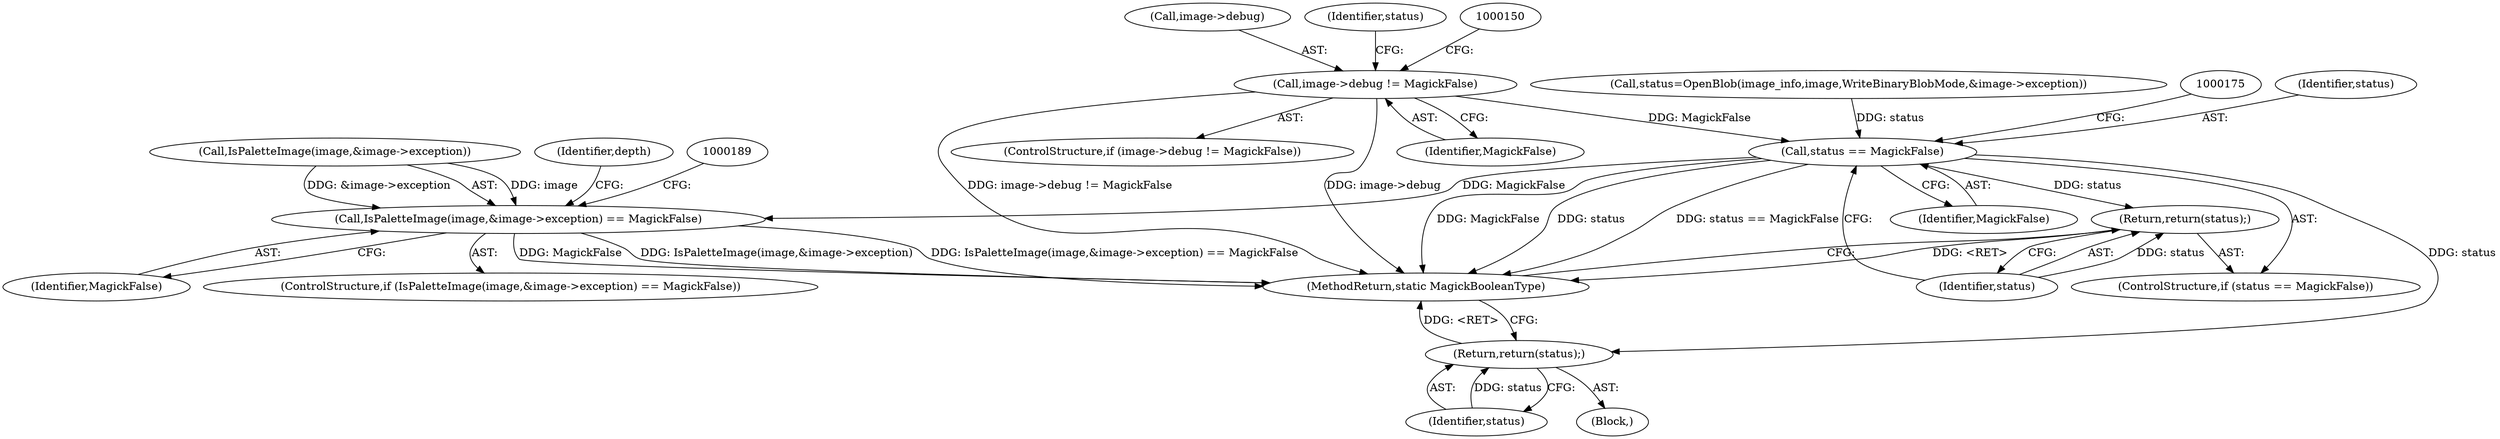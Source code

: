 digraph "0_ImageMagick_10b3823a7619ed22d42764733eb052c4159bc8c1@pointer" {
"1000144" [label="(Call,image->debug != MagickFalse)"];
"1000169" [label="(Call,status == MagickFalse)"];
"1000172" [label="(Return,return(status);)"];
"1000180" [label="(Call,IsPaletteImage(image,&image->exception) == MagickFalse)"];
"1000559" [label="(Return,return(status);)"];
"1000145" [label="(Call,image->debug)"];
"1000181" [label="(Call,IsPaletteImage(image,&image->exception))"];
"1000172" [label="(Return,return(status);)"];
"1000148" [label="(Identifier,MagickFalse)"];
"1000559" [label="(Return,return(status);)"];
"1000143" [label="(ControlStructure,if (image->debug != MagickFalse))"];
"1000169" [label="(Call,status == MagickFalse)"];
"1000168" [label="(ControlStructure,if (status == MagickFalse))"];
"1000560" [label="(Identifier,status)"];
"1000194" [label="(Identifier,depth)"];
"1000170" [label="(Identifier,status)"];
"1000173" [label="(Identifier,status)"];
"1000180" [label="(Call,IsPaletteImage(image,&image->exception) == MagickFalse)"];
"1000159" [label="(Identifier,status)"];
"1000179" [label="(ControlStructure,if (IsPaletteImage(image,&image->exception) == MagickFalse))"];
"1000107" [label="(Block,)"];
"1000171" [label="(Identifier,MagickFalse)"];
"1000144" [label="(Call,image->debug != MagickFalse)"];
"1000561" [label="(MethodReturn,static MagickBooleanType)"];
"1000187" [label="(Identifier,MagickFalse)"];
"1000158" [label="(Call,status=OpenBlob(image_info,image,WriteBinaryBlobMode,&image->exception))"];
"1000144" -> "1000143"  [label="AST: "];
"1000144" -> "1000148"  [label="CFG: "];
"1000145" -> "1000144"  [label="AST: "];
"1000148" -> "1000144"  [label="AST: "];
"1000150" -> "1000144"  [label="CFG: "];
"1000159" -> "1000144"  [label="CFG: "];
"1000144" -> "1000561"  [label="DDG: image->debug != MagickFalse"];
"1000144" -> "1000561"  [label="DDG: image->debug"];
"1000144" -> "1000169"  [label="DDG: MagickFalse"];
"1000169" -> "1000168"  [label="AST: "];
"1000169" -> "1000171"  [label="CFG: "];
"1000170" -> "1000169"  [label="AST: "];
"1000171" -> "1000169"  [label="AST: "];
"1000173" -> "1000169"  [label="CFG: "];
"1000175" -> "1000169"  [label="CFG: "];
"1000169" -> "1000561"  [label="DDG: status == MagickFalse"];
"1000169" -> "1000561"  [label="DDG: MagickFalse"];
"1000169" -> "1000561"  [label="DDG: status"];
"1000158" -> "1000169"  [label="DDG: status"];
"1000169" -> "1000172"  [label="DDG: status"];
"1000169" -> "1000180"  [label="DDG: MagickFalse"];
"1000169" -> "1000559"  [label="DDG: status"];
"1000172" -> "1000168"  [label="AST: "];
"1000172" -> "1000173"  [label="CFG: "];
"1000173" -> "1000172"  [label="AST: "];
"1000561" -> "1000172"  [label="CFG: "];
"1000172" -> "1000561"  [label="DDG: <RET>"];
"1000173" -> "1000172"  [label="DDG: status"];
"1000180" -> "1000179"  [label="AST: "];
"1000180" -> "1000187"  [label="CFG: "];
"1000181" -> "1000180"  [label="AST: "];
"1000187" -> "1000180"  [label="AST: "];
"1000189" -> "1000180"  [label="CFG: "];
"1000194" -> "1000180"  [label="CFG: "];
"1000180" -> "1000561"  [label="DDG: MagickFalse"];
"1000180" -> "1000561"  [label="DDG: IsPaletteImage(image,&image->exception)"];
"1000180" -> "1000561"  [label="DDG: IsPaletteImage(image,&image->exception) == MagickFalse"];
"1000181" -> "1000180"  [label="DDG: image"];
"1000181" -> "1000180"  [label="DDG: &image->exception"];
"1000559" -> "1000107"  [label="AST: "];
"1000559" -> "1000560"  [label="CFG: "];
"1000560" -> "1000559"  [label="AST: "];
"1000561" -> "1000559"  [label="CFG: "];
"1000559" -> "1000561"  [label="DDG: <RET>"];
"1000560" -> "1000559"  [label="DDG: status"];
}
